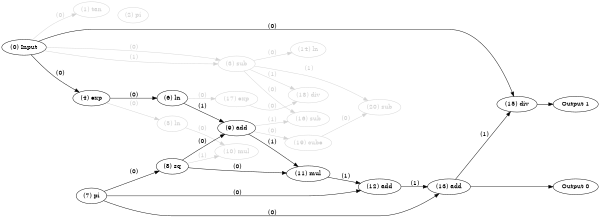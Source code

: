 digraph NeuralNetwork {
rankdir=LR;
size="4,3";
center = true;
node0 [label="(0) Input", color=black, labelfontcolor=black, fontcolor=black];
node1 [label="(1) tan", color=lightgrey, labelfontcolor=lightgrey, fontcolor=lightgrey];
node0 -> node1 [label=" (0)", labelfontcolor=lightgrey, fontcolor=lightgrey, bold=true, color=lightgrey];
node2 [label="(2) pi", color=lightgrey, labelfontcolor=lightgrey, fontcolor=lightgrey];
node3 [label="(3) sub", color=lightgrey, labelfontcolor=lightgrey, fontcolor=lightgrey];
node0 -> node3 [label=" (0)", labelfontcolor=lightgrey, fontcolor=lightgrey, bold=true, color=lightgrey];
node0 -> node3 [label=" (1)", labelfontcolor=lightgrey, fontcolor=lightgrey, bold=true, color=lightgrey];
node4 [label="(4) exp", color=black, labelfontcolor=black, fontcolor=black];
node0 -> node4 [label=" (0)", labelfontcolor=black, fontcolor=black, bold=true, color=black];
node5 [label="(5) ln", color=lightgrey, labelfontcolor=lightgrey, fontcolor=lightgrey];
node4 -> node5 [label=" (0)", labelfontcolor=lightgrey, fontcolor=lightgrey, bold=true, color=lightgrey];
node6 [label="(6) ln", color=black, labelfontcolor=black, fontcolor=black];
node4 -> node6 [label=" (0)", labelfontcolor=black, fontcolor=black, bold=true, color=black];
node7 [label="(7) pi", color=black, labelfontcolor=black, fontcolor=black];
node8 [label="(8) sq", color=black, labelfontcolor=black, fontcolor=black];
node7 -> node8 [label=" (0)", labelfontcolor=black, fontcolor=black, bold=true, color=black];
node9 [label="(9) add", color=black, labelfontcolor=black, fontcolor=black];
node8 -> node9 [label=" (0)", labelfontcolor=black, fontcolor=black, bold=true, color=black];
node6 -> node9 [label=" (1)", labelfontcolor=black, fontcolor=black, bold=true, color=black];
node10 [label="(10) mul", color=lightgrey, labelfontcolor=lightgrey, fontcolor=lightgrey];
node5 -> node10 [label=" (0)", labelfontcolor=lightgrey, fontcolor=lightgrey, bold=true, color=lightgrey];
node8 -> node10 [label=" (1)", labelfontcolor=lightgrey, fontcolor=lightgrey, bold=true, color=lightgrey];
node11 [label="(11) mul", color=black, labelfontcolor=black, fontcolor=black];
node8 -> node11 [label=" (0)", labelfontcolor=black, fontcolor=black, bold=true, color=black];
node9 -> node11 [label=" (1)", labelfontcolor=black, fontcolor=black, bold=true, color=black];
node12 [label="(12) add", color=black, labelfontcolor=black, fontcolor=black];
node7 -> node12 [label=" (0)", labelfontcolor=black, fontcolor=black, bold=true, color=black];
node11 -> node12 [label=" (1)", labelfontcolor=black, fontcolor=black, bold=true, color=black];
node13 [label="(13) add", color=black, labelfontcolor=black, fontcolor=black];
node7 -> node13 [label=" (0)", labelfontcolor=black, fontcolor=black, bold=true, color=black];
node12 -> node13 [label=" (1)", labelfontcolor=black, fontcolor=black, bold=true, color=black];
node14 [label="(14) ln", color=lightgrey, labelfontcolor=lightgrey, fontcolor=lightgrey];
node3 -> node14 [label=" (0)", labelfontcolor=lightgrey, fontcolor=lightgrey, bold=true, color=lightgrey];
node15 [label="(15) div", color=black, labelfontcolor=black, fontcolor=black];
node0 -> node15 [label=" (0)", labelfontcolor=black, fontcolor=black, bold=true, color=black];
node13 -> node15 [label=" (1)", labelfontcolor=black, fontcolor=black, bold=true, color=black];
node16 [label="(16) sub", color=lightgrey, labelfontcolor=lightgrey, fontcolor=lightgrey];
node3 -> node16 [label=" (0)", labelfontcolor=lightgrey, fontcolor=lightgrey, bold=true, color=lightgrey];
node9 -> node16 [label=" (1)", labelfontcolor=lightgrey, fontcolor=lightgrey, bold=true, color=lightgrey];
node17 [label="(17) exp", color=lightgrey, labelfontcolor=lightgrey, fontcolor=lightgrey];
node6 -> node17 [label=" (0)", labelfontcolor=lightgrey, fontcolor=lightgrey, bold=true, color=lightgrey];
node18 [label="(18) div", color=lightgrey, labelfontcolor=lightgrey, fontcolor=lightgrey];
node17 -> node18 [label=" (0)", labelfontcolor=lightgrey, fontcolor=lightgrey, bold=true, color=lightgrey];
node3 -> node18 [label=" (1)", labelfontcolor=lightgrey, fontcolor=lightgrey, bold=true, color=lightgrey];
node19 [label="(19) cube", color=lightgrey, labelfontcolor=lightgrey, fontcolor=lightgrey];
node9 -> node19 [label=" (0)", labelfontcolor=lightgrey, fontcolor=lightgrey, bold=true, color=lightgrey];
node20 [label="(20) sub", color=lightgrey, labelfontcolor=lightgrey, fontcolor=lightgrey];
node19 -> node20 [label=" (0)", labelfontcolor=lightgrey, fontcolor=lightgrey, bold=true, color=lightgrey];
node3 -> node20 [label=" (1)", labelfontcolor=lightgrey, fontcolor=lightgrey, bold=true, color=lightgrey];
node21 [label="Output 0", color=black, labelfontcolor=black, fontcolor=black];
node13 -> node21 [labelfontcolor=black, fontcolor=black, bold=true, color=black];
node22 [label="Output 1", color=black, labelfontcolor=black, fontcolor=black];
node15 -> node22 [labelfontcolor=black, fontcolor=black, bold=true, color=black];
{ rank = source; "node0"; }
{ rank = max;"node21";"node22"; }
}